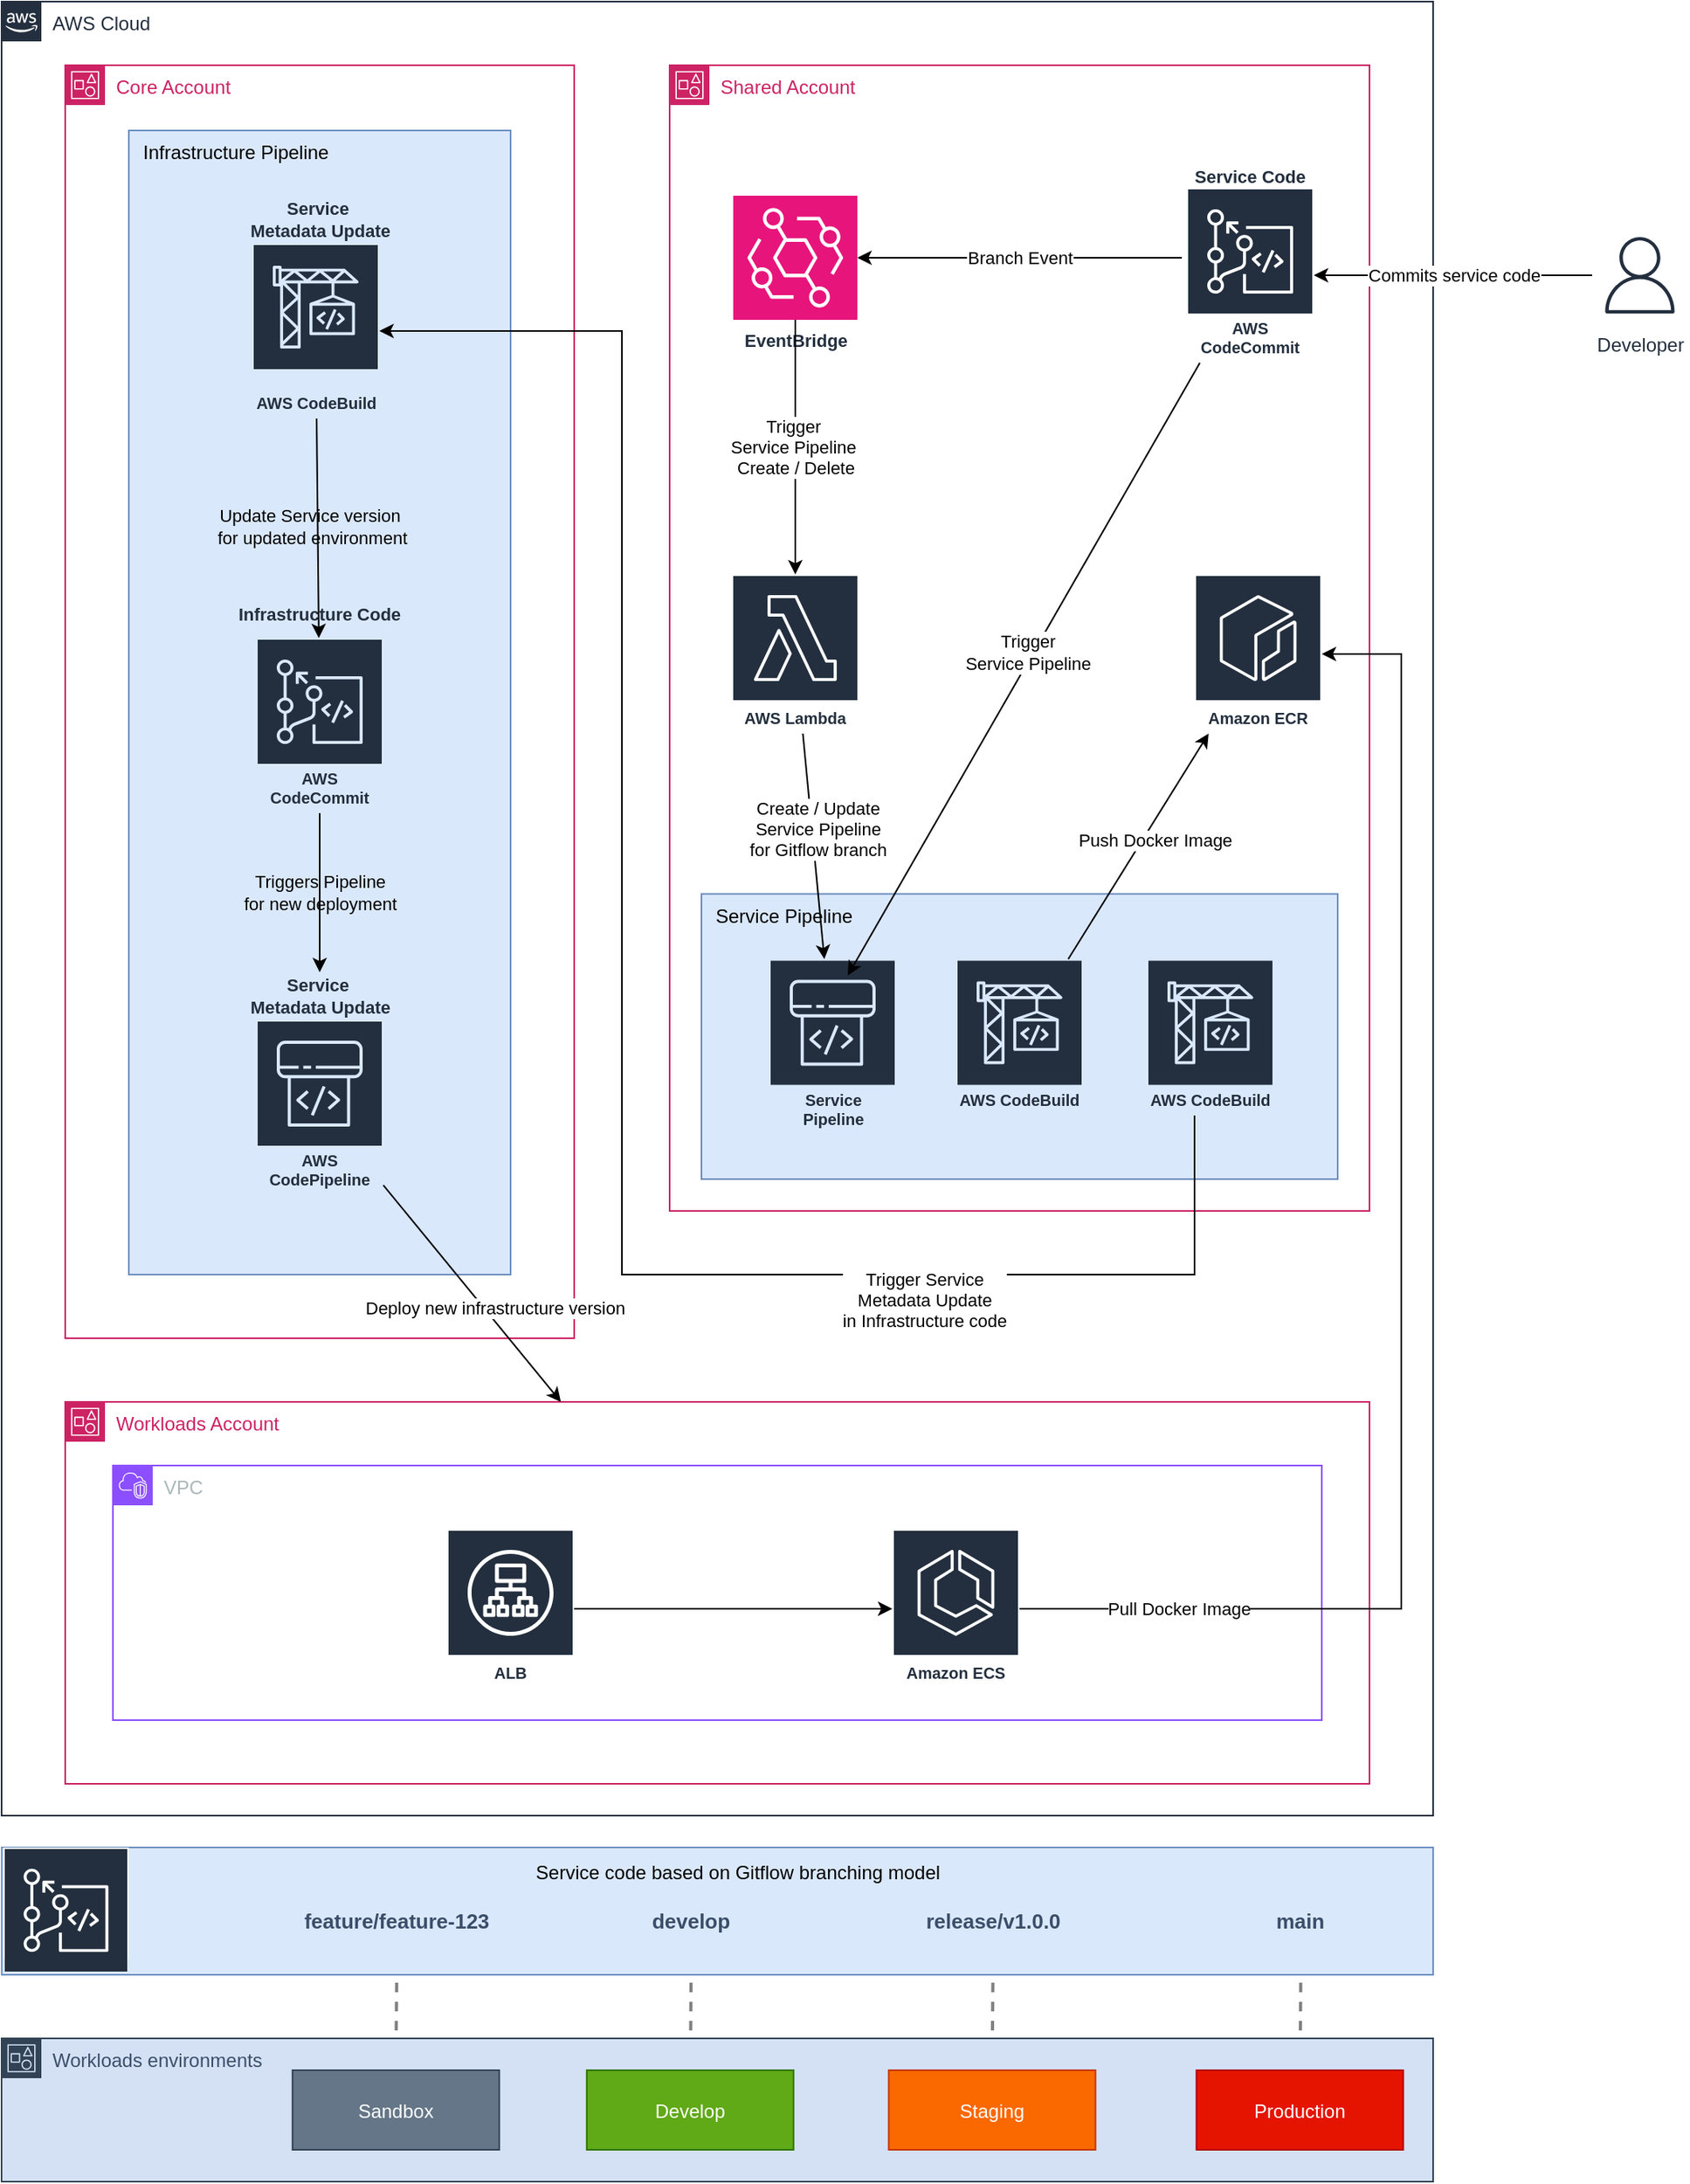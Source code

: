 <mxfile version="25.0.2">
  <diagram name="Page-1" id="ItL1-tnndVhTNhc-6seZ">
    <mxGraphModel dx="1242" dy="878" grid="1" gridSize="10" guides="1" tooltips="1" connect="1" arrows="1" fold="1" page="1" pageScale="1" pageWidth="2336" pageHeight="1654" math="0" shadow="0">
      <root>
        <mxCell id="0" />
        <mxCell id="1" parent="0" />
        <mxCell id="9AT5V--zLfq05vfdF6P1-38" value="Developer" style="sketch=0;outlineConnect=0;fontColor=#232F3E;gradientColor=none;strokeColor=#232F3E;fillColor=#ffffff;dashed=0;verticalLabelPosition=bottom;verticalAlign=top;align=center;html=1;fontSize=12;fontStyle=0;aspect=fixed;shape=mxgraph.aws4.resourceIcon;resIcon=mxgraph.aws4.user;" parent="1" vertex="1">
          <mxGeometry x="1120" y="262" width="60" height="60" as="geometry" />
        </mxCell>
        <mxCell id="9AT5V--zLfq05vfdF6P1-91" value="AWS Cloud" style="points=[[0,0],[0.25,0],[0.5,0],[0.75,0],[1,0],[1,0.25],[1,0.5],[1,0.75],[1,1],[0.75,1],[0.5,1],[0.25,1],[0,1],[0,0.75],[0,0.5],[0,0.25]];outlineConnect=0;gradientColor=none;html=1;whiteSpace=wrap;fontSize=12;fontStyle=0;container=1;pointerEvents=0;collapsible=0;recursiveResize=0;shape=mxgraph.aws4.group;grIcon=mxgraph.aws4.group_aws_cloud_alt;strokeColor=#232F3E;fillColor=none;verticalAlign=top;align=left;spacingLeft=30;fontColor=#232F3E;dashed=0;" parent="1" vertex="1">
          <mxGeometry x="120" y="120" width="900" height="1140" as="geometry" />
        </mxCell>
        <mxCell id="9AT5V--zLfq05vfdF6P1-93" value="Core Account" style="points=[[0,0],[0.25,0],[0.5,0],[0.75,0],[1,0],[1,0.25],[1,0.5],[1,0.75],[1,1],[0.75,1],[0.5,1],[0.25,1],[0,1],[0,0.75],[0,0.5],[0,0.25]];outlineConnect=0;gradientColor=none;html=1;whiteSpace=wrap;fontSize=12;fontStyle=0;container=1;pointerEvents=0;collapsible=0;recursiveResize=0;shape=mxgraph.aws4.group;grIcon=mxgraph.aws4.group_account;strokeColor=#CD2264;fillColor=none;verticalAlign=top;align=left;spacingLeft=30;fontColor=#CD2264;dashed=0;" parent="9AT5V--zLfq05vfdF6P1-91" vertex="1">
          <mxGeometry x="40" y="40" width="320" height="800" as="geometry" />
        </mxCell>
        <mxCell id="9AT5V--zLfq05vfdF6P1-135" value="Infrastructure Pipeline" style="shape=rect;fillColor=#dae8fc;strokeColor=#6c8ebf;align=left;horizontal=1;verticalAlign=top;spacingLeft=7;" parent="9AT5V--zLfq05vfdF6P1-93" vertex="1">
          <mxGeometry x="40" y="41" width="240" height="719" as="geometry" />
        </mxCell>
        <mxCell id="9AT5V--zLfq05vfdF6P1-129" value="AWS CodeBuild" style="sketch=0;outlineConnect=0;fontColor=#232F3E;gradientColor=none;strokeColor=#DAE8FC;fillColor=#232F3E;dashed=0;verticalLabelPosition=middle;verticalAlign=bottom;align=center;html=1;whiteSpace=wrap;fontSize=10;fontStyle=1;spacing=3;shape=mxgraph.aws4.productIcon;prIcon=mxgraph.aws4.codebuild;backgroundOutline=0;" parent="9AT5V--zLfq05vfdF6P1-93" vertex="1">
          <mxGeometry x="117.5" y="112" width="80" height="110" as="geometry" />
        </mxCell>
        <mxCell id="9AT5V--zLfq05vfdF6P1-130" value="Service&amp;nbsp;&lt;div&gt;Metadata Update&lt;/div&gt;" style="text;html=1;align=center;verticalAlign=middle;whiteSpace=wrap;rounded=0;fontColor=#232F3E;fontSize=11;fontStyle=1" parent="9AT5V--zLfq05vfdF6P1-93" vertex="1">
          <mxGeometry x="112.5" y="82" width="95" height="30" as="geometry" />
        </mxCell>
        <mxCell id="9AT5V--zLfq05vfdF6P1-141" value="" style="group" parent="9AT5V--zLfq05vfdF6P1-93" vertex="1" connectable="0">
          <mxGeometry x="112.5" y="570" width="95" height="140" as="geometry" />
        </mxCell>
        <mxCell id="9AT5V--zLfq05vfdF6P1-136" value="AWS CodePipeline" style="sketch=0;outlineConnect=0;fontColor=#232F3E;gradientColor=none;strokeColor=#DAE8FC;fillColor=#232F3E;dashed=0;verticalLabelPosition=middle;verticalAlign=bottom;align=center;html=1;whiteSpace=wrap;fontSize=10;fontStyle=1;spacing=3;shape=mxgraph.aws4.productIcon;prIcon=mxgraph.aws4.codepipeline;" parent="9AT5V--zLfq05vfdF6P1-141" vertex="1">
          <mxGeometry x="7.5" y="30" width="80" height="110" as="geometry" />
        </mxCell>
        <mxCell id="9AT5V--zLfq05vfdF6P1-137" value="Service&amp;nbsp;&lt;div&gt;Metadata Update&lt;/div&gt;" style="text;html=1;align=center;verticalAlign=middle;whiteSpace=wrap;rounded=0;fontColor=#232F3E;fontSize=11;fontStyle=1" parent="9AT5V--zLfq05vfdF6P1-141" vertex="1">
          <mxGeometry width="95" height="30" as="geometry" />
        </mxCell>
        <mxCell id="9AT5V--zLfq05vfdF6P1-140" value="" style="group;strokeColor=#DAE8FC;" parent="9AT5V--zLfq05vfdF6P1-93" vertex="1" connectable="0">
          <mxGeometry x="106.25" y="330" width="107.5" height="140" as="geometry" />
        </mxCell>
        <mxCell id="9AT5V--zLfq05vfdF6P1-138" value="AWS CodeCommit" style="sketch=0;outlineConnect=0;fontColor=#232F3E;gradientColor=none;strokeColor=#DAE8FC;fillColor=#232F3E;dashed=0;verticalLabelPosition=middle;verticalAlign=bottom;align=center;html=1;whiteSpace=wrap;fontSize=10;fontStyle=1;spacing=3;shape=mxgraph.aws4.productIcon;prIcon=mxgraph.aws4.codecommit;" parent="9AT5V--zLfq05vfdF6P1-140" vertex="1">
          <mxGeometry x="13.75" y="30" width="80" height="110" as="geometry" />
        </mxCell>
        <mxCell id="9AT5V--zLfq05vfdF6P1-139" value="Infrastructure Code" style="text;html=1;align=center;verticalAlign=middle;whiteSpace=wrap;rounded=0;fontColor=#232F3E;fontSize=11;fontStyle=1" parent="9AT5V--zLfq05vfdF6P1-140" vertex="1">
          <mxGeometry width="107.5" height="30" as="geometry" />
        </mxCell>
        <mxCell id="9AT5V--zLfq05vfdF6P1-143" value="" style="endArrow=classic;html=1;rounded=0;" parent="9AT5V--zLfq05vfdF6P1-93" source="9AT5V--zLfq05vfdF6P1-129" target="9AT5V--zLfq05vfdF6P1-138" edge="1">
          <mxGeometry relative="1" as="geometry">
            <mxPoint x="270" y="510" as="sourcePoint" />
            <mxPoint x="331" y="334" as="targetPoint" />
          </mxGeometry>
        </mxCell>
        <mxCell id="9AT5V--zLfq05vfdF6P1-144" value="Update Service version&amp;nbsp;&lt;div&gt;for updated environment&lt;/div&gt;" style="edgeLabel;resizable=0;html=1;;align=center;verticalAlign=middle;labelBackgroundColor=none;" parent="9AT5V--zLfq05vfdF6P1-143" connectable="0" vertex="1">
          <mxGeometry relative="1" as="geometry">
            <mxPoint x="-4" y="-1" as="offset" />
          </mxGeometry>
        </mxCell>
        <mxCell id="9AT5V--zLfq05vfdF6P1-145" value="" style="endArrow=classic;html=1;rounded=0;" parent="9AT5V--zLfq05vfdF6P1-93" source="9AT5V--zLfq05vfdF6P1-138" target="9AT5V--zLfq05vfdF6P1-137" edge="1">
          <mxGeometry relative="1" as="geometry">
            <mxPoint x="280" y="430" as="sourcePoint" />
            <mxPoint x="281" y="568" as="targetPoint" />
          </mxGeometry>
        </mxCell>
        <mxCell id="9AT5V--zLfq05vfdF6P1-146" value="Triggers Pipeline&lt;div&gt;for new deployment&lt;/div&gt;" style="edgeLabel;resizable=0;html=1;;align=center;verticalAlign=middle;labelBackgroundColor=none;" parent="9AT5V--zLfq05vfdF6P1-145" connectable="0" vertex="1">
          <mxGeometry relative="1" as="geometry">
            <mxPoint as="offset" />
          </mxGeometry>
        </mxCell>
        <mxCell id="9AT5V--zLfq05vfdF6P1-92" value="Shared Account" style="points=[[0,0],[0.25,0],[0.5,0],[0.75,0],[1,0],[1,0.25],[1,0.5],[1,0.75],[1,1],[0.75,1],[0.5,1],[0.25,1],[0,1],[0,0.75],[0,0.5],[0,0.25]];outlineConnect=0;gradientColor=none;html=1;whiteSpace=wrap;fontSize=12;fontStyle=0;container=1;pointerEvents=0;collapsible=0;recursiveResize=0;shape=mxgraph.aws4.group;grIcon=mxgraph.aws4.group_account;strokeColor=#CD2264;fillColor=none;verticalAlign=top;align=left;spacingLeft=30;fontColor=#CD2264;dashed=0;" parent="9AT5V--zLfq05vfdF6P1-91" vertex="1">
          <mxGeometry x="420" y="40" width="440" height="720" as="geometry" />
        </mxCell>
        <mxCell id="9AT5V--zLfq05vfdF6P1-98" value="&lt;font style=&quot;font-size: 11px;&quot;&gt;EventBridge&lt;/font&gt;" style="sketch=0;points=[[0,0,0],[0.25,0,0],[0.5,0,0],[0.75,0,0],[1,0,0],[0,1,0],[0.25,1,0],[0.5,1,0],[0.75,1,0],[1,1,0],[0,0.25,0],[0,0.5,0],[0,0.75,0],[1,0.25,0],[1,0.5,0],[1,0.75,0]];outlineConnect=0;fontColor=#232F3E;fillColor=#E7157B;strokeColor=#ffffff;dashed=0;verticalLabelPosition=bottom;verticalAlign=top;align=center;html=1;fontSize=11;fontStyle=1;aspect=fixed;shape=mxgraph.aws4.resourceIcon;resIcon=mxgraph.aws4.eventbridge;" parent="9AT5V--zLfq05vfdF6P1-92" vertex="1">
          <mxGeometry x="40" y="82" width="78" height="78" as="geometry" />
        </mxCell>
        <mxCell id="9AT5V--zLfq05vfdF6P1-106" value="" style="group" parent="9AT5V--zLfq05vfdF6P1-92" vertex="1" connectable="0">
          <mxGeometry x="320" y="55" width="90" height="132" as="geometry" />
        </mxCell>
        <mxCell id="9AT5V--zLfq05vfdF6P1-39" value="AWS CodeCommit" style="sketch=0;outlineConnect=0;fontColor=#232F3E;gradientColor=none;strokeColor=#ffffff;fillColor=#232F3E;dashed=0;verticalLabelPosition=middle;verticalAlign=bottom;align=center;html=1;whiteSpace=wrap;fontSize=10;fontStyle=1;spacing=3;shape=mxgraph.aws4.productIcon;prIcon=mxgraph.aws4.codecommit;" parent="9AT5V--zLfq05vfdF6P1-106" vertex="1">
          <mxGeometry x="5" y="22" width="80" height="110" as="geometry" />
        </mxCell>
        <mxCell id="9AT5V--zLfq05vfdF6P1-95" value="Service Code" style="text;html=1;align=center;verticalAlign=middle;whiteSpace=wrap;rounded=0;fontColor=#232F3E;fontSize=11;fontStyle=1" parent="9AT5V--zLfq05vfdF6P1-106" vertex="1">
          <mxGeometry width="90" height="30" as="geometry" />
        </mxCell>
        <mxCell id="9AT5V--zLfq05vfdF6P1-99" value="AWS Lambda" style="sketch=0;outlineConnect=0;fontColor=#232F3E;gradientColor=none;strokeColor=#ffffff;fillColor=#232F3E;dashed=0;verticalLabelPosition=middle;verticalAlign=bottom;align=center;html=1;whiteSpace=wrap;fontSize=10;fontStyle=1;spacing=3;shape=mxgraph.aws4.productIcon;prIcon=mxgraph.aws4.lambda;" parent="9AT5V--zLfq05vfdF6P1-92" vertex="1">
          <mxGeometry x="39" y="320" width="80" height="100" as="geometry" />
        </mxCell>
        <mxCell id="9AT5V--zLfq05vfdF6P1-109" value="" style="endArrow=classic;html=1;rounded=0;" parent="9AT5V--zLfq05vfdF6P1-92" source="9AT5V--zLfq05vfdF6P1-98" target="9AT5V--zLfq05vfdF6P1-99" edge="1">
          <mxGeometry relative="1" as="geometry">
            <mxPoint x="120" y="230" as="sourcePoint" />
            <mxPoint x="220" y="230" as="targetPoint" />
          </mxGeometry>
        </mxCell>
        <mxCell id="9AT5V--zLfq05vfdF6P1-110" value="Trigger&amp;nbsp;&lt;div&gt;Service Pipeline&amp;nbsp;&lt;/div&gt;&lt;div&gt;Create / Delete&lt;/div&gt;" style="edgeLabel;resizable=0;html=1;;align=center;verticalAlign=middle;" parent="9AT5V--zLfq05vfdF6P1-109" connectable="0" vertex="1">
          <mxGeometry relative="1" as="geometry" />
        </mxCell>
        <mxCell id="9AT5V--zLfq05vfdF6P1-111" value="" style="endArrow=classic;html=1;rounded=0;exitX=-0.037;exitY=0.4;exitDx=0;exitDy=0;exitPerimeter=0;entryX=1;entryY=0.5;entryDx=0;entryDy=0;entryPerimeter=0;" parent="9AT5V--zLfq05vfdF6P1-92" source="9AT5V--zLfq05vfdF6P1-39" target="9AT5V--zLfq05vfdF6P1-98" edge="1">
          <mxGeometry relative="1" as="geometry">
            <mxPoint x="270" y="140" as="sourcePoint" />
            <mxPoint x="170" y="140" as="targetPoint" />
          </mxGeometry>
        </mxCell>
        <mxCell id="9AT5V--zLfq05vfdF6P1-112" value="Branch Event" style="edgeLabel;resizable=0;html=1;;align=center;verticalAlign=middle;" parent="9AT5V--zLfq05vfdF6P1-111" connectable="0" vertex="1">
          <mxGeometry relative="1" as="geometry" />
        </mxCell>
        <mxCell id="9AT5V--zLfq05vfdF6P1-125" value="Amazon ECR" style="sketch=0;outlineConnect=0;fontColor=#232F3E;gradientColor=none;strokeColor=#ffffff;fillColor=#232F3E;dashed=0;verticalLabelPosition=middle;verticalAlign=bottom;align=center;html=1;whiteSpace=wrap;fontSize=10;fontStyle=1;spacing=3;shape=mxgraph.aws4.productIcon;prIcon=mxgraph.aws4.ecr;" parent="9AT5V--zLfq05vfdF6P1-92" vertex="1">
          <mxGeometry x="330" y="320" width="80" height="100" as="geometry" />
        </mxCell>
        <mxCell id="9AT5V--zLfq05vfdF6P1-118" value="Service Pipeline" style="shape=rect;fillColor=#dae8fc;strokeColor=#6c8ebf;align=left;horizontal=1;verticalAlign=top;spacingLeft=7;" parent="9AT5V--zLfq05vfdF6P1-91" vertex="1">
          <mxGeometry x="440" y="560.76" width="400" height="179.24" as="geometry" />
        </mxCell>
        <mxCell id="9AT5V--zLfq05vfdF6P1-105" value="" style="group" parent="9AT5V--zLfq05vfdF6P1-91" vertex="1" connectable="0">
          <mxGeometry x="477.5" y="579.76" width="90" height="132" as="geometry" />
        </mxCell>
        <mxCell id="9AT5V--zLfq05vfdF6P1-97" value="Service&lt;div&gt;Pipeline&lt;/div&gt;" style="sketch=0;outlineConnect=0;fontColor=#232F3E;gradientColor=none;strokeColor=#DAE8FC;fillColor=#232F3E;dashed=0;verticalLabelPosition=middle;verticalAlign=bottom;align=center;html=1;whiteSpace=wrap;fontSize=10;fontStyle=1;spacing=3;shape=mxgraph.aws4.productIcon;prIcon=mxgraph.aws4.codepipeline;" parent="9AT5V--zLfq05vfdF6P1-105" vertex="1">
          <mxGeometry x="5" y="22" width="80" height="110" as="geometry" />
        </mxCell>
        <mxCell id="9AT5V--zLfq05vfdF6P1-123" value="AWS CodeBuild" style="sketch=0;outlineConnect=0;fontColor=#232F3E;gradientColor=none;strokeColor=#DAE8FC;fillColor=#232F3E;dashed=0;verticalLabelPosition=middle;verticalAlign=bottom;align=center;html=1;whiteSpace=wrap;fontSize=10;fontStyle=1;spacing=3;shape=mxgraph.aws4.productIcon;prIcon=mxgraph.aws4.codebuild;" parent="9AT5V--zLfq05vfdF6P1-91" vertex="1">
          <mxGeometry x="600" y="601.76" width="80" height="98.24" as="geometry" />
        </mxCell>
        <mxCell id="9AT5V--zLfq05vfdF6P1-126" value="" style="endArrow=classic;html=1;rounded=0;" parent="9AT5V--zLfq05vfdF6P1-91" source="9AT5V--zLfq05vfdF6P1-123" target="9AT5V--zLfq05vfdF6P1-125" edge="1">
          <mxGeometry relative="1" as="geometry">
            <mxPoint x="409" y="580" as="sourcePoint" />
            <mxPoint x="570" y="383" as="targetPoint" />
          </mxGeometry>
        </mxCell>
        <mxCell id="9AT5V--zLfq05vfdF6P1-127" value="Push Docker Image" style="edgeLabel;resizable=0;html=1;;align=center;verticalAlign=middle;" parent="9AT5V--zLfq05vfdF6P1-126" connectable="0" vertex="1">
          <mxGeometry relative="1" as="geometry">
            <mxPoint x="10" y="-4" as="offset" />
          </mxGeometry>
        </mxCell>
        <mxCell id="9AT5V--zLfq05vfdF6P1-128" value="AWS CodeBuild" style="sketch=0;outlineConnect=0;fontColor=#232F3E;gradientColor=none;strokeColor=#DAE8FC;fillColor=#232F3E;dashed=0;verticalLabelPosition=middle;verticalAlign=bottom;align=center;html=1;whiteSpace=wrap;fontSize=10;fontStyle=1;spacing=3;shape=mxgraph.aws4.productIcon;prIcon=mxgraph.aws4.codebuild;" parent="9AT5V--zLfq05vfdF6P1-91" vertex="1">
          <mxGeometry x="720" y="601.76" width="80" height="98.24" as="geometry" />
        </mxCell>
        <mxCell id="9AT5V--zLfq05vfdF6P1-133" value="" style="endArrow=classic;html=1;rounded=0;edgeStyle=orthogonalEdgeStyle;" parent="9AT5V--zLfq05vfdF6P1-91" source="9AT5V--zLfq05vfdF6P1-128" target="9AT5V--zLfq05vfdF6P1-129" edge="1">
          <mxGeometry relative="1" as="geometry">
            <mxPoint x="618" y="626" as="sourcePoint" />
            <mxPoint x="707" y="430" as="targetPoint" />
            <Array as="points">
              <mxPoint x="750" y="800" />
              <mxPoint x="390" y="800" />
              <mxPoint x="390" y="207" />
            </Array>
          </mxGeometry>
        </mxCell>
        <mxCell id="9AT5V--zLfq05vfdF6P1-134" value="Trigger Service&lt;div&gt;Metadata Update&lt;/div&gt;&lt;div&gt;in Infrastructure code&lt;/div&gt;" style="edgeLabel;resizable=0;html=1;;align=center;verticalAlign=middle;" parent="9AT5V--zLfq05vfdF6P1-133" connectable="0" vertex="1">
          <mxGeometry relative="1" as="geometry">
            <mxPoint x="190" y="159" as="offset" />
          </mxGeometry>
        </mxCell>
        <mxCell id="9AT5V--zLfq05vfdF6P1-147" value="Workloads Account" style="points=[[0,0],[0.25,0],[0.5,0],[0.75,0],[1,0],[1,0.25],[1,0.5],[1,0.75],[1,1],[0.75,1],[0.5,1],[0.25,1],[0,1],[0,0.75],[0,0.5],[0,0.25]];outlineConnect=0;gradientColor=none;html=1;whiteSpace=wrap;fontSize=12;fontStyle=0;container=1;pointerEvents=0;collapsible=0;recursiveResize=0;shape=mxgraph.aws4.group;grIcon=mxgraph.aws4.group_account;strokeColor=#CD2264;fillColor=none;verticalAlign=top;align=left;spacingLeft=30;fontColor=#CD2264;dashed=0;" parent="9AT5V--zLfq05vfdF6P1-91" vertex="1">
          <mxGeometry x="40" y="880" width="820" height="240" as="geometry" />
        </mxCell>
        <mxCell id="9AT5V--zLfq05vfdF6P1-148" value="VPC" style="points=[[0,0],[0.25,0],[0.5,0],[0.75,0],[1,0],[1,0.25],[1,0.5],[1,0.75],[1,1],[0.75,1],[0.5,1],[0.25,1],[0,1],[0,0.75],[0,0.5],[0,0.25]];outlineConnect=0;gradientColor=none;html=1;whiteSpace=wrap;fontSize=12;fontStyle=0;container=1;pointerEvents=0;collapsible=0;recursiveResize=0;shape=mxgraph.aws4.group;grIcon=mxgraph.aws4.group_vpc2;strokeColor=#8C4FFF;fillColor=none;verticalAlign=top;align=left;spacingLeft=30;fontColor=#AAB7B8;dashed=0;" parent="9AT5V--zLfq05vfdF6P1-147" vertex="1">
          <mxGeometry x="30" y="40" width="760" height="160" as="geometry" />
        </mxCell>
        <mxCell id="9AT5V--zLfq05vfdF6P1-156" style="edgeStyle=none;rounded=0;orthogonalLoop=1;jettySize=auto;html=1;" parent="9AT5V--zLfq05vfdF6P1-148" source="9AT5V--zLfq05vfdF6P1-151" target="9AT5V--zLfq05vfdF6P1-152" edge="1">
          <mxGeometry relative="1" as="geometry" />
        </mxCell>
        <mxCell id="9AT5V--zLfq05vfdF6P1-151" value="ALB" style="sketch=0;outlineConnect=0;fontColor=#232F3E;gradientColor=none;strokeColor=#ffffff;fillColor=#232F3E;dashed=0;verticalLabelPosition=middle;verticalAlign=bottom;align=center;html=1;whiteSpace=wrap;fontSize=10;fontStyle=1;spacing=3;shape=mxgraph.aws4.productIcon;prIcon=mxgraph.aws4.application_load_balancer;" parent="9AT5V--zLfq05vfdF6P1-148" vertex="1">
          <mxGeometry x="210" y="40" width="80" height="100" as="geometry" />
        </mxCell>
        <mxCell id="9AT5V--zLfq05vfdF6P1-152" value="Amazon ECS" style="sketch=0;outlineConnect=0;fontColor=#232F3E;gradientColor=none;strokeColor=#ffffff;fillColor=#232F3E;dashed=0;verticalLabelPosition=middle;verticalAlign=bottom;align=center;html=1;whiteSpace=wrap;fontSize=10;fontStyle=1;spacing=3;shape=mxgraph.aws4.productIcon;prIcon=mxgraph.aws4.ecs;" parent="9AT5V--zLfq05vfdF6P1-148" vertex="1">
          <mxGeometry x="490" y="40" width="80" height="100" as="geometry" />
        </mxCell>
        <mxCell id="9AT5V--zLfq05vfdF6P1-113" value="" style="endArrow=classic;html=1;rounded=0;" parent="9AT5V--zLfq05vfdF6P1-91" source="9AT5V--zLfq05vfdF6P1-99" target="9AT5V--zLfq05vfdF6P1-97" edge="1">
          <mxGeometry relative="1" as="geometry">
            <mxPoint x="570" y="380" as="sourcePoint" />
            <mxPoint x="682" y="380" as="targetPoint" />
          </mxGeometry>
        </mxCell>
        <mxCell id="9AT5V--zLfq05vfdF6P1-114" value="Create / Update&lt;div&gt;Service Pipeline&lt;/div&gt;&lt;div&gt;for Gitflow branch&lt;/div&gt;" style="edgeLabel;resizable=0;html=1;;align=center;verticalAlign=middle;" parent="9AT5V--zLfq05vfdF6P1-113" connectable="0" vertex="1">
          <mxGeometry relative="1" as="geometry">
            <mxPoint x="2" y="-11" as="offset" />
          </mxGeometry>
        </mxCell>
        <mxCell id="9AT5V--zLfq05vfdF6P1-183" value="" style="endArrow=classic;html=1;rounded=0;" parent="9AT5V--zLfq05vfdF6P1-91" source="9AT5V--zLfq05vfdF6P1-136" target="9AT5V--zLfq05vfdF6P1-147" edge="1">
          <mxGeometry relative="1" as="geometry">
            <mxPoint x="270" y="902" as="sourcePoint" />
            <mxPoint x="342" y="760" as="targetPoint" />
          </mxGeometry>
        </mxCell>
        <mxCell id="9AT5V--zLfq05vfdF6P1-184" value="Deploy new infrastructure version" style="edgeLabel;resizable=0;html=1;;align=center;verticalAlign=middle;" parent="9AT5V--zLfq05vfdF6P1-183" connectable="0" vertex="1">
          <mxGeometry relative="1" as="geometry">
            <mxPoint x="14" y="9" as="offset" />
          </mxGeometry>
        </mxCell>
        <mxCell id="9AT5V--zLfq05vfdF6P1-185" value="" style="endArrow=classic;html=1;rounded=0;edgeStyle=orthogonalEdgeStyle;" parent="9AT5V--zLfq05vfdF6P1-91" source="9AT5V--zLfq05vfdF6P1-152" target="9AT5V--zLfq05vfdF6P1-125" edge="1">
          <mxGeometry relative="1" as="geometry">
            <mxPoint x="683" y="612" as="sourcePoint" />
            <mxPoint x="770" y="470" as="targetPoint" />
            <Array as="points">
              <mxPoint x="880" y="1010" />
              <mxPoint x="880" y="410" />
            </Array>
          </mxGeometry>
        </mxCell>
        <mxCell id="9AT5V--zLfq05vfdF6P1-186" value="Pull Docker Image" style="edgeLabel;resizable=0;html=1;;align=center;verticalAlign=middle;" parent="9AT5V--zLfq05vfdF6P1-185" connectable="0" vertex="1">
          <mxGeometry relative="1" as="geometry">
            <mxPoint x="-140" y="205" as="offset" />
          </mxGeometry>
        </mxCell>
        <mxCell id="9AT5V--zLfq05vfdF6P1-115" value="" style="endArrow=classic;html=1;rounded=0;" parent="1" source="9AT5V--zLfq05vfdF6P1-38" target="9AT5V--zLfq05vfdF6P1-39" edge="1">
          <mxGeometry relative="1" as="geometry">
            <mxPoint x="1200" y="340" as="sourcePoint" />
            <mxPoint x="1080" y="280" as="targetPoint" />
          </mxGeometry>
        </mxCell>
        <mxCell id="9AT5V--zLfq05vfdF6P1-116" value="Commits service code" style="edgeLabel;resizable=0;html=1;;align=center;verticalAlign=middle;" parent="9AT5V--zLfq05vfdF6P1-115" connectable="0" vertex="1">
          <mxGeometry relative="1" as="geometry" />
        </mxCell>
        <mxCell id="9AT5V--zLfq05vfdF6P1-153" value="" style="endArrow=classic;html=1;rounded=0;" parent="1" source="9AT5V--zLfq05vfdF6P1-39" edge="1">
          <mxGeometry relative="1" as="geometry">
            <mxPoint x="650" y="590" as="sourcePoint" />
            <mxPoint x="652" y="732" as="targetPoint" />
          </mxGeometry>
        </mxCell>
        <mxCell id="9AT5V--zLfq05vfdF6P1-154" value="Trigger&lt;div&gt;Service Pipeline&lt;/div&gt;" style="edgeLabel;resizable=0;html=1;;align=center;verticalAlign=middle;" parent="9AT5V--zLfq05vfdF6P1-153" connectable="0" vertex="1">
          <mxGeometry relative="1" as="geometry">
            <mxPoint x="2" y="-11" as="offset" />
          </mxGeometry>
        </mxCell>
        <mxCell id="9AT5V--zLfq05vfdF6P1-159" style="edgeStyle=none;rounded=0;orthogonalLoop=1;jettySize=auto;html=1;exitX=1;exitY=0;exitDx=0;exitDy=0;" parent="1" source="9AT5V--zLfq05vfdF6P1-158" target="9AT5V--zLfq05vfdF6P1-158" edge="1">
          <mxGeometry relative="1" as="geometry" />
        </mxCell>
        <mxCell id="9AT5V--zLfq05vfdF6P1-176" style="edgeStyle=none;rounded=0;orthogonalLoop=1;jettySize=auto;html=1;exitX=0.5;exitY=1;exitDx=0;exitDy=0;dashed=1;strokeWidth=2;strokeColor=#808080;entryX=0.5;entryY=0;entryDx=0;entryDy=0;" parent="1" source="9AT5V--zLfq05vfdF6P1-171" target="9AT5V--zLfq05vfdF6P1-160" edge="1">
          <mxGeometry relative="1" as="geometry">
            <mxPoint x="326" y="1620" as="targetPoint" />
          </mxGeometry>
        </mxCell>
        <mxCell id="9AT5V--zLfq05vfdF6P1-177" style="edgeStyle=none;rounded=0;orthogonalLoop=1;jettySize=auto;html=1;exitX=0.5;exitY=1;exitDx=0;exitDy=0;strokeWidth=2;dashed=1;strokeColor=#808080;" parent="1" source="9AT5V--zLfq05vfdF6P1-172" target="9AT5V--zLfq05vfdF6P1-161" edge="1">
          <mxGeometry relative="1" as="geometry" />
        </mxCell>
        <mxCell id="9AT5V--zLfq05vfdF6P1-178" style="edgeStyle=none;rounded=0;orthogonalLoop=1;jettySize=auto;html=1;exitX=0.5;exitY=1;exitDx=0;exitDy=0;entryX=0.5;entryY=0;entryDx=0;entryDy=0;strokeWidth=2;dashed=1;strokeColor=#808080;" parent="1" source="9AT5V--zLfq05vfdF6P1-173" target="9AT5V--zLfq05vfdF6P1-162" edge="1">
          <mxGeometry relative="1" as="geometry" />
        </mxCell>
        <mxCell id="9AT5V--zLfq05vfdF6P1-179" style="edgeStyle=none;rounded=0;orthogonalLoop=1;jettySize=auto;html=1;exitX=0.5;exitY=1;exitDx=0;exitDy=0;strokeWidth=2;dashed=1;strokeColor=#808080;" parent="1" source="9AT5V--zLfq05vfdF6P1-174" target="9AT5V--zLfq05vfdF6P1-163" edge="1">
          <mxGeometry relative="1" as="geometry" />
        </mxCell>
        <mxCell id="9AT5V--zLfq05vfdF6P1-158" value="Workloads environments" style="points=[[0,0],[0.25,0],[0.5,0],[0.75,0],[1,0],[1,0.25],[1,0.5],[1,0.75],[1,1],[0.75,1],[0.5,1],[0.25,1],[0,1],[0,0.75],[0,0.5],[0,0.25]];outlineConnect=0;html=1;whiteSpace=wrap;fontSize=12;fontStyle=0;container=0;pointerEvents=0;collapsible=0;recursiveResize=0;shape=mxgraph.aws4.group;grIcon=mxgraph.aws4.group_account;strokeColor=#314354;fillColor=#D4E1F5;verticalAlign=top;align=left;spacingLeft=30;dashed=0;fontColor=#3B4E69;" parent="1" vertex="1">
          <mxGeometry x="120" y="1400" width="900" height="90" as="geometry" />
        </mxCell>
        <mxCell id="9AT5V--zLfq05vfdF6P1-160" value="Sandbox" style="shape=rect;fillColor=#647687;strokeColor=#314354;fontColor=#ffffff;" parent="1" vertex="1">
          <mxGeometry x="302.888" y="1420" width="130" height="50" as="geometry" />
        </mxCell>
        <mxCell id="9AT5V--zLfq05vfdF6P1-161" value="Develop" style="shape=rect;fillColor=#60a917;strokeColor=#2D7600;fontColor=#ffffff;" parent="1" vertex="1">
          <mxGeometry x="487.897" y="1420" width="130" height="50" as="geometry" />
        </mxCell>
        <mxCell id="9AT5V--zLfq05vfdF6P1-162" value="Staging" style="shape=rect;fillColor=#fa6800;strokeColor=#C73500;fontColor=#FFFFFF;" parent="1" vertex="1">
          <mxGeometry x="677.743" y="1420" width="130" height="50" as="geometry" />
        </mxCell>
        <mxCell id="9AT5V--zLfq05vfdF6P1-163" value="Production" style="shape=rect;fillColor=#e51400;strokeColor=#B20000;fontColor=#ffffff;" parent="1" vertex="1">
          <mxGeometry x="871.217" y="1420" width="130" height="50" as="geometry" />
        </mxCell>
        <mxCell id="9AT5V--zLfq05vfdF6P1-169" value="" style="shape=rect;fillColor=#dae8fc;strokeColor=#6c8ebf;" parent="1" vertex="1">
          <mxGeometry x="120.12" y="1280" width="899.88" height="80" as="geometry" />
        </mxCell>
        <mxCell id="9AT5V--zLfq05vfdF6P1-170" value="" style="sketch=0;outlineConnect=0;fontColor=#232F3E;gradientColor=none;strokeColor=#ffffff;fillColor=#232F3E;dashed=0;verticalLabelPosition=middle;verticalAlign=bottom;align=center;html=1;whiteSpace=wrap;fontSize=10;fontStyle=1;spacing=3;shape=mxgraph.aws4.productIcon;prIcon=mxgraph.aws4.codecommit;" parent="1" vertex="1">
          <mxGeometry x="121" y="1280" width="79" height="70" as="geometry" />
        </mxCell>
        <mxCell id="9AT5V--zLfq05vfdF6P1-171" value="feature/feature-123" style="text;html=1;align=center;verticalAlign=middle;whiteSpace=wrap;rounded=0;fontStyle=1;fontColor=#3B4E69;fontSize=13;" parent="1" vertex="1">
          <mxGeometry x="289.999" y="1311" width="157.197" height="30" as="geometry" />
        </mxCell>
        <mxCell id="9AT5V--zLfq05vfdF6P1-172" value="develop" style="text;html=1;align=center;verticalAlign=middle;whiteSpace=wrap;rounded=0;fontStyle=1;fontColor=#3B4E69;fontSize=13;" parent="1" vertex="1">
          <mxGeometry x="487.101" y="1311" width="133.013" height="30" as="geometry" />
        </mxCell>
        <mxCell id="9AT5V--zLfq05vfdF6P1-173" value="release/v1.0.0" style="text;html=1;align=center;verticalAlign=middle;whiteSpace=wrap;rounded=0;fontStyle=1;fontColor=#3B4E69;fontSize=13;" parent="1" vertex="1">
          <mxGeometry x="676.947" y="1311" width="133.013" height="30" as="geometry" />
        </mxCell>
        <mxCell id="9AT5V--zLfq05vfdF6P1-174" value="main" style="text;html=1;align=center;verticalAlign=middle;whiteSpace=wrap;rounded=0;fontStyle=1;fontColor=#3B4E69;fontSize=13;" parent="1" vertex="1">
          <mxGeometry x="870.421" y="1311" width="133.013" height="30" as="geometry" />
        </mxCell>
        <mxCell id="9AT5V--zLfq05vfdF6P1-175" value="Service code based on Gitflow branching model" style="text;html=1;align=center;verticalAlign=middle;whiteSpace=wrap;rounded=0;" parent="1" vertex="1">
          <mxGeometry x="447.49" y="1281" width="272.26" height="30" as="geometry" />
        </mxCell>
      </root>
    </mxGraphModel>
  </diagram>
</mxfile>

